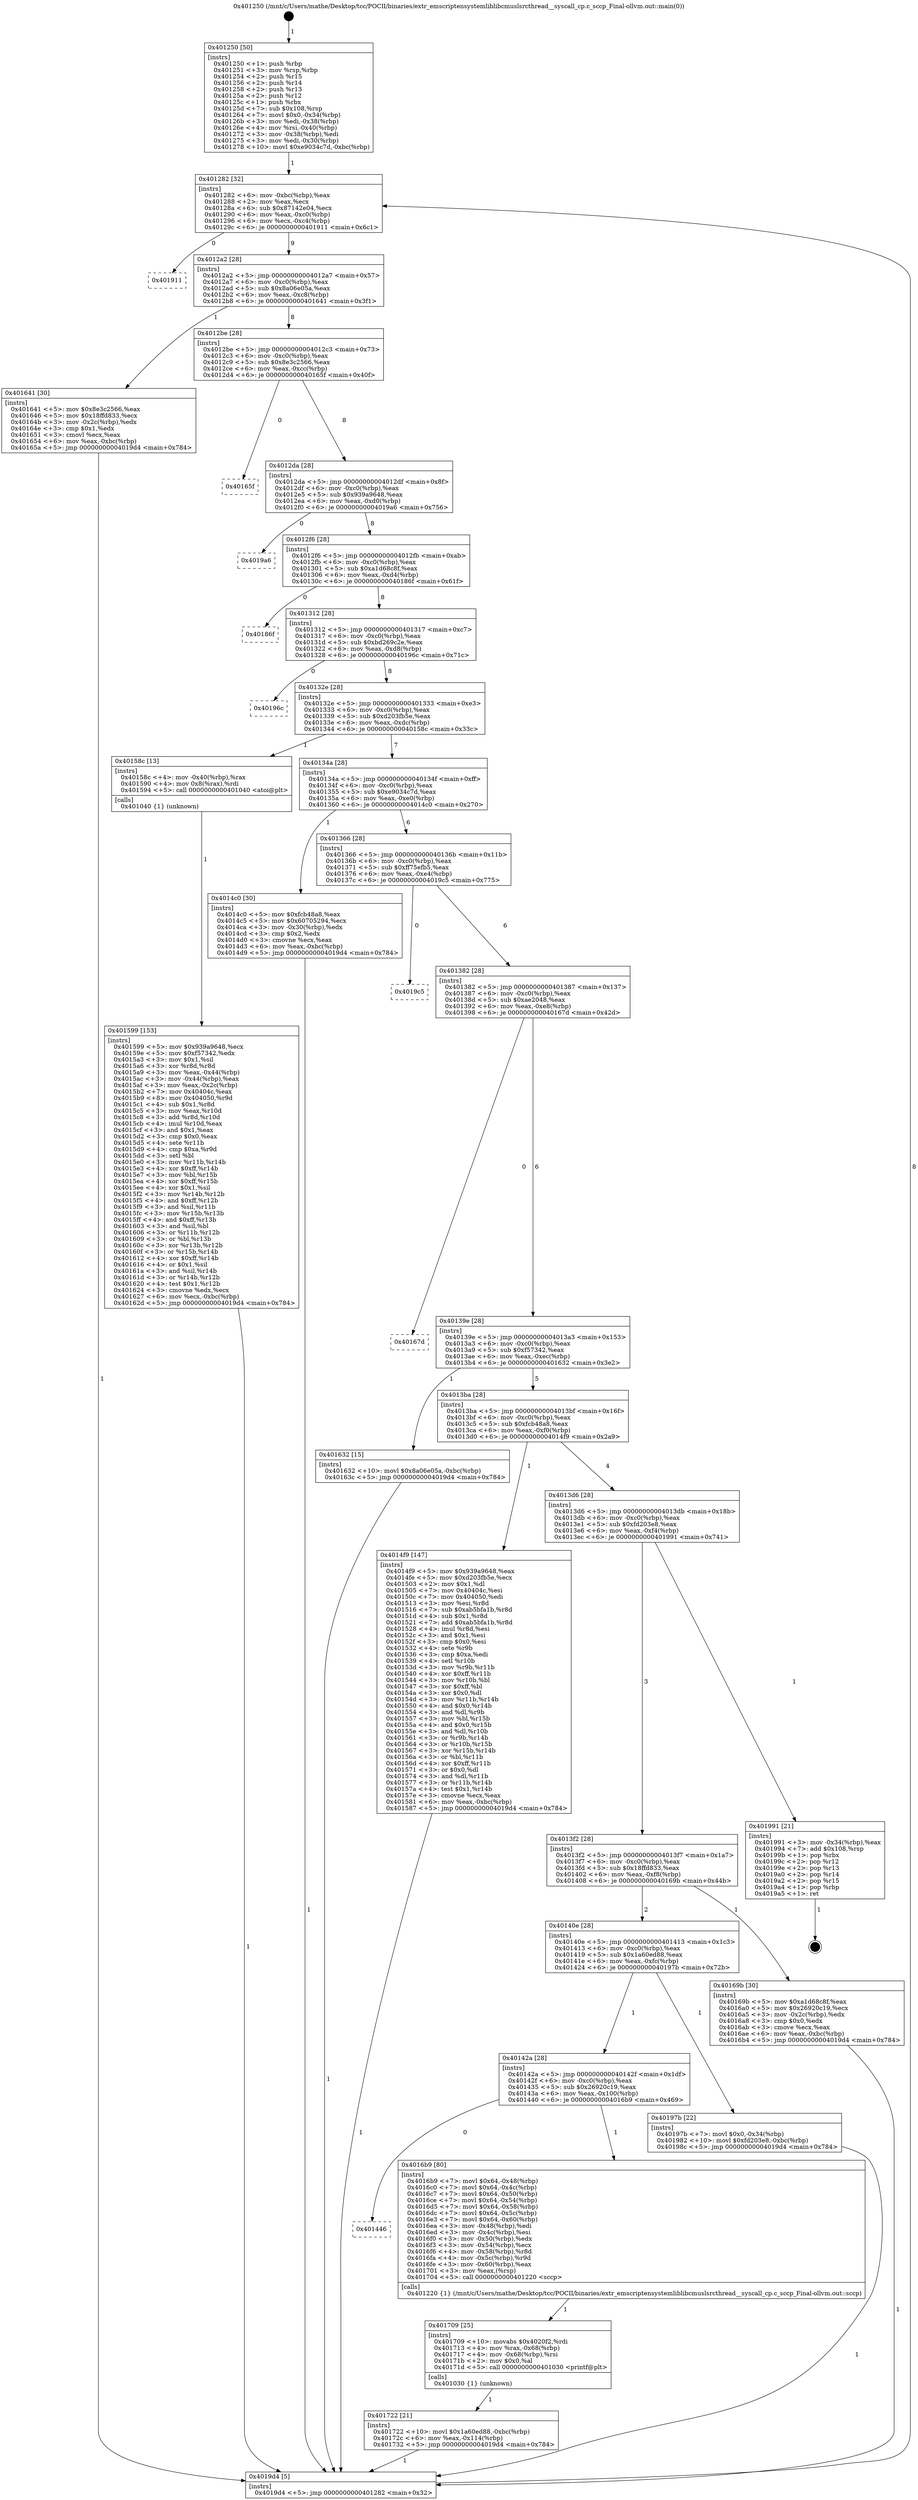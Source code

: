 digraph "0x401250" {
  label = "0x401250 (/mnt/c/Users/mathe/Desktop/tcc/POCII/binaries/extr_emscriptensystemliblibcmuslsrcthread__syscall_cp.c_sccp_Final-ollvm.out::main(0))"
  labelloc = "t"
  node[shape=record]

  Entry [label="",width=0.3,height=0.3,shape=circle,fillcolor=black,style=filled]
  "0x401282" [label="{
     0x401282 [32]\l
     | [instrs]\l
     &nbsp;&nbsp;0x401282 \<+6\>: mov -0xbc(%rbp),%eax\l
     &nbsp;&nbsp;0x401288 \<+2\>: mov %eax,%ecx\l
     &nbsp;&nbsp;0x40128a \<+6\>: sub $0x87142e04,%ecx\l
     &nbsp;&nbsp;0x401290 \<+6\>: mov %eax,-0xc0(%rbp)\l
     &nbsp;&nbsp;0x401296 \<+6\>: mov %ecx,-0xc4(%rbp)\l
     &nbsp;&nbsp;0x40129c \<+6\>: je 0000000000401911 \<main+0x6c1\>\l
  }"]
  "0x401911" [label="{
     0x401911\l
  }", style=dashed]
  "0x4012a2" [label="{
     0x4012a2 [28]\l
     | [instrs]\l
     &nbsp;&nbsp;0x4012a2 \<+5\>: jmp 00000000004012a7 \<main+0x57\>\l
     &nbsp;&nbsp;0x4012a7 \<+6\>: mov -0xc0(%rbp),%eax\l
     &nbsp;&nbsp;0x4012ad \<+5\>: sub $0x8a06e05a,%eax\l
     &nbsp;&nbsp;0x4012b2 \<+6\>: mov %eax,-0xc8(%rbp)\l
     &nbsp;&nbsp;0x4012b8 \<+6\>: je 0000000000401641 \<main+0x3f1\>\l
  }"]
  Exit [label="",width=0.3,height=0.3,shape=circle,fillcolor=black,style=filled,peripheries=2]
  "0x401641" [label="{
     0x401641 [30]\l
     | [instrs]\l
     &nbsp;&nbsp;0x401641 \<+5\>: mov $0x8e3c2566,%eax\l
     &nbsp;&nbsp;0x401646 \<+5\>: mov $0x18ffd833,%ecx\l
     &nbsp;&nbsp;0x40164b \<+3\>: mov -0x2c(%rbp),%edx\l
     &nbsp;&nbsp;0x40164e \<+3\>: cmp $0x1,%edx\l
     &nbsp;&nbsp;0x401651 \<+3\>: cmovl %ecx,%eax\l
     &nbsp;&nbsp;0x401654 \<+6\>: mov %eax,-0xbc(%rbp)\l
     &nbsp;&nbsp;0x40165a \<+5\>: jmp 00000000004019d4 \<main+0x784\>\l
  }"]
  "0x4012be" [label="{
     0x4012be [28]\l
     | [instrs]\l
     &nbsp;&nbsp;0x4012be \<+5\>: jmp 00000000004012c3 \<main+0x73\>\l
     &nbsp;&nbsp;0x4012c3 \<+6\>: mov -0xc0(%rbp),%eax\l
     &nbsp;&nbsp;0x4012c9 \<+5\>: sub $0x8e3c2566,%eax\l
     &nbsp;&nbsp;0x4012ce \<+6\>: mov %eax,-0xcc(%rbp)\l
     &nbsp;&nbsp;0x4012d4 \<+6\>: je 000000000040165f \<main+0x40f\>\l
  }"]
  "0x401722" [label="{
     0x401722 [21]\l
     | [instrs]\l
     &nbsp;&nbsp;0x401722 \<+10\>: movl $0x1a60ed88,-0xbc(%rbp)\l
     &nbsp;&nbsp;0x40172c \<+6\>: mov %eax,-0x114(%rbp)\l
     &nbsp;&nbsp;0x401732 \<+5\>: jmp 00000000004019d4 \<main+0x784\>\l
  }"]
  "0x40165f" [label="{
     0x40165f\l
  }", style=dashed]
  "0x4012da" [label="{
     0x4012da [28]\l
     | [instrs]\l
     &nbsp;&nbsp;0x4012da \<+5\>: jmp 00000000004012df \<main+0x8f\>\l
     &nbsp;&nbsp;0x4012df \<+6\>: mov -0xc0(%rbp),%eax\l
     &nbsp;&nbsp;0x4012e5 \<+5\>: sub $0x939a9648,%eax\l
     &nbsp;&nbsp;0x4012ea \<+6\>: mov %eax,-0xd0(%rbp)\l
     &nbsp;&nbsp;0x4012f0 \<+6\>: je 00000000004019a6 \<main+0x756\>\l
  }"]
  "0x401709" [label="{
     0x401709 [25]\l
     | [instrs]\l
     &nbsp;&nbsp;0x401709 \<+10\>: movabs $0x4020f2,%rdi\l
     &nbsp;&nbsp;0x401713 \<+4\>: mov %rax,-0x68(%rbp)\l
     &nbsp;&nbsp;0x401717 \<+4\>: mov -0x68(%rbp),%rsi\l
     &nbsp;&nbsp;0x40171b \<+2\>: mov $0x0,%al\l
     &nbsp;&nbsp;0x40171d \<+5\>: call 0000000000401030 \<printf@plt\>\l
     | [calls]\l
     &nbsp;&nbsp;0x401030 \{1\} (unknown)\l
  }"]
  "0x4019a6" [label="{
     0x4019a6\l
  }", style=dashed]
  "0x4012f6" [label="{
     0x4012f6 [28]\l
     | [instrs]\l
     &nbsp;&nbsp;0x4012f6 \<+5\>: jmp 00000000004012fb \<main+0xab\>\l
     &nbsp;&nbsp;0x4012fb \<+6\>: mov -0xc0(%rbp),%eax\l
     &nbsp;&nbsp;0x401301 \<+5\>: sub $0xa1d68c8f,%eax\l
     &nbsp;&nbsp;0x401306 \<+6\>: mov %eax,-0xd4(%rbp)\l
     &nbsp;&nbsp;0x40130c \<+6\>: je 000000000040186f \<main+0x61f\>\l
  }"]
  "0x401446" [label="{
     0x401446\l
  }", style=dashed]
  "0x40186f" [label="{
     0x40186f\l
  }", style=dashed]
  "0x401312" [label="{
     0x401312 [28]\l
     | [instrs]\l
     &nbsp;&nbsp;0x401312 \<+5\>: jmp 0000000000401317 \<main+0xc7\>\l
     &nbsp;&nbsp;0x401317 \<+6\>: mov -0xc0(%rbp),%eax\l
     &nbsp;&nbsp;0x40131d \<+5\>: sub $0xbd269c2e,%eax\l
     &nbsp;&nbsp;0x401322 \<+6\>: mov %eax,-0xd8(%rbp)\l
     &nbsp;&nbsp;0x401328 \<+6\>: je 000000000040196c \<main+0x71c\>\l
  }"]
  "0x4016b9" [label="{
     0x4016b9 [80]\l
     | [instrs]\l
     &nbsp;&nbsp;0x4016b9 \<+7\>: movl $0x64,-0x48(%rbp)\l
     &nbsp;&nbsp;0x4016c0 \<+7\>: movl $0x64,-0x4c(%rbp)\l
     &nbsp;&nbsp;0x4016c7 \<+7\>: movl $0x64,-0x50(%rbp)\l
     &nbsp;&nbsp;0x4016ce \<+7\>: movl $0x64,-0x54(%rbp)\l
     &nbsp;&nbsp;0x4016d5 \<+7\>: movl $0x64,-0x58(%rbp)\l
     &nbsp;&nbsp;0x4016dc \<+7\>: movl $0x64,-0x5c(%rbp)\l
     &nbsp;&nbsp;0x4016e3 \<+7\>: movl $0x64,-0x60(%rbp)\l
     &nbsp;&nbsp;0x4016ea \<+3\>: mov -0x48(%rbp),%edi\l
     &nbsp;&nbsp;0x4016ed \<+3\>: mov -0x4c(%rbp),%esi\l
     &nbsp;&nbsp;0x4016f0 \<+3\>: mov -0x50(%rbp),%edx\l
     &nbsp;&nbsp;0x4016f3 \<+3\>: mov -0x54(%rbp),%ecx\l
     &nbsp;&nbsp;0x4016f6 \<+4\>: mov -0x58(%rbp),%r8d\l
     &nbsp;&nbsp;0x4016fa \<+4\>: mov -0x5c(%rbp),%r9d\l
     &nbsp;&nbsp;0x4016fe \<+3\>: mov -0x60(%rbp),%eax\l
     &nbsp;&nbsp;0x401701 \<+3\>: mov %eax,(%rsp)\l
     &nbsp;&nbsp;0x401704 \<+5\>: call 0000000000401220 \<sccp\>\l
     | [calls]\l
     &nbsp;&nbsp;0x401220 \{1\} (/mnt/c/Users/mathe/Desktop/tcc/POCII/binaries/extr_emscriptensystemliblibcmuslsrcthread__syscall_cp.c_sccp_Final-ollvm.out::sccp)\l
  }"]
  "0x40196c" [label="{
     0x40196c\l
  }", style=dashed]
  "0x40132e" [label="{
     0x40132e [28]\l
     | [instrs]\l
     &nbsp;&nbsp;0x40132e \<+5\>: jmp 0000000000401333 \<main+0xe3\>\l
     &nbsp;&nbsp;0x401333 \<+6\>: mov -0xc0(%rbp),%eax\l
     &nbsp;&nbsp;0x401339 \<+5\>: sub $0xd203fb5e,%eax\l
     &nbsp;&nbsp;0x40133e \<+6\>: mov %eax,-0xdc(%rbp)\l
     &nbsp;&nbsp;0x401344 \<+6\>: je 000000000040158c \<main+0x33c\>\l
  }"]
  "0x40142a" [label="{
     0x40142a [28]\l
     | [instrs]\l
     &nbsp;&nbsp;0x40142a \<+5\>: jmp 000000000040142f \<main+0x1df\>\l
     &nbsp;&nbsp;0x40142f \<+6\>: mov -0xc0(%rbp),%eax\l
     &nbsp;&nbsp;0x401435 \<+5\>: sub $0x26920c19,%eax\l
     &nbsp;&nbsp;0x40143a \<+6\>: mov %eax,-0x100(%rbp)\l
     &nbsp;&nbsp;0x401440 \<+6\>: je 00000000004016b9 \<main+0x469\>\l
  }"]
  "0x40158c" [label="{
     0x40158c [13]\l
     | [instrs]\l
     &nbsp;&nbsp;0x40158c \<+4\>: mov -0x40(%rbp),%rax\l
     &nbsp;&nbsp;0x401590 \<+4\>: mov 0x8(%rax),%rdi\l
     &nbsp;&nbsp;0x401594 \<+5\>: call 0000000000401040 \<atoi@plt\>\l
     | [calls]\l
     &nbsp;&nbsp;0x401040 \{1\} (unknown)\l
  }"]
  "0x40134a" [label="{
     0x40134a [28]\l
     | [instrs]\l
     &nbsp;&nbsp;0x40134a \<+5\>: jmp 000000000040134f \<main+0xff\>\l
     &nbsp;&nbsp;0x40134f \<+6\>: mov -0xc0(%rbp),%eax\l
     &nbsp;&nbsp;0x401355 \<+5\>: sub $0xe9034c7d,%eax\l
     &nbsp;&nbsp;0x40135a \<+6\>: mov %eax,-0xe0(%rbp)\l
     &nbsp;&nbsp;0x401360 \<+6\>: je 00000000004014c0 \<main+0x270\>\l
  }"]
  "0x40197b" [label="{
     0x40197b [22]\l
     | [instrs]\l
     &nbsp;&nbsp;0x40197b \<+7\>: movl $0x0,-0x34(%rbp)\l
     &nbsp;&nbsp;0x401982 \<+10\>: movl $0xfd203e8,-0xbc(%rbp)\l
     &nbsp;&nbsp;0x40198c \<+5\>: jmp 00000000004019d4 \<main+0x784\>\l
  }"]
  "0x4014c0" [label="{
     0x4014c0 [30]\l
     | [instrs]\l
     &nbsp;&nbsp;0x4014c0 \<+5\>: mov $0xfcb48a8,%eax\l
     &nbsp;&nbsp;0x4014c5 \<+5\>: mov $0x60705294,%ecx\l
     &nbsp;&nbsp;0x4014ca \<+3\>: mov -0x30(%rbp),%edx\l
     &nbsp;&nbsp;0x4014cd \<+3\>: cmp $0x2,%edx\l
     &nbsp;&nbsp;0x4014d0 \<+3\>: cmovne %ecx,%eax\l
     &nbsp;&nbsp;0x4014d3 \<+6\>: mov %eax,-0xbc(%rbp)\l
     &nbsp;&nbsp;0x4014d9 \<+5\>: jmp 00000000004019d4 \<main+0x784\>\l
  }"]
  "0x401366" [label="{
     0x401366 [28]\l
     | [instrs]\l
     &nbsp;&nbsp;0x401366 \<+5\>: jmp 000000000040136b \<main+0x11b\>\l
     &nbsp;&nbsp;0x40136b \<+6\>: mov -0xc0(%rbp),%eax\l
     &nbsp;&nbsp;0x401371 \<+5\>: sub $0xff75efb5,%eax\l
     &nbsp;&nbsp;0x401376 \<+6\>: mov %eax,-0xe4(%rbp)\l
     &nbsp;&nbsp;0x40137c \<+6\>: je 00000000004019c5 \<main+0x775\>\l
  }"]
  "0x4019d4" [label="{
     0x4019d4 [5]\l
     | [instrs]\l
     &nbsp;&nbsp;0x4019d4 \<+5\>: jmp 0000000000401282 \<main+0x32\>\l
  }"]
  "0x401250" [label="{
     0x401250 [50]\l
     | [instrs]\l
     &nbsp;&nbsp;0x401250 \<+1\>: push %rbp\l
     &nbsp;&nbsp;0x401251 \<+3\>: mov %rsp,%rbp\l
     &nbsp;&nbsp;0x401254 \<+2\>: push %r15\l
     &nbsp;&nbsp;0x401256 \<+2\>: push %r14\l
     &nbsp;&nbsp;0x401258 \<+2\>: push %r13\l
     &nbsp;&nbsp;0x40125a \<+2\>: push %r12\l
     &nbsp;&nbsp;0x40125c \<+1\>: push %rbx\l
     &nbsp;&nbsp;0x40125d \<+7\>: sub $0x108,%rsp\l
     &nbsp;&nbsp;0x401264 \<+7\>: movl $0x0,-0x34(%rbp)\l
     &nbsp;&nbsp;0x40126b \<+3\>: mov %edi,-0x38(%rbp)\l
     &nbsp;&nbsp;0x40126e \<+4\>: mov %rsi,-0x40(%rbp)\l
     &nbsp;&nbsp;0x401272 \<+3\>: mov -0x38(%rbp),%edi\l
     &nbsp;&nbsp;0x401275 \<+3\>: mov %edi,-0x30(%rbp)\l
     &nbsp;&nbsp;0x401278 \<+10\>: movl $0xe9034c7d,-0xbc(%rbp)\l
  }"]
  "0x40140e" [label="{
     0x40140e [28]\l
     | [instrs]\l
     &nbsp;&nbsp;0x40140e \<+5\>: jmp 0000000000401413 \<main+0x1c3\>\l
     &nbsp;&nbsp;0x401413 \<+6\>: mov -0xc0(%rbp),%eax\l
     &nbsp;&nbsp;0x401419 \<+5\>: sub $0x1a60ed88,%eax\l
     &nbsp;&nbsp;0x40141e \<+6\>: mov %eax,-0xfc(%rbp)\l
     &nbsp;&nbsp;0x401424 \<+6\>: je 000000000040197b \<main+0x72b\>\l
  }"]
  "0x4019c5" [label="{
     0x4019c5\l
  }", style=dashed]
  "0x401382" [label="{
     0x401382 [28]\l
     | [instrs]\l
     &nbsp;&nbsp;0x401382 \<+5\>: jmp 0000000000401387 \<main+0x137\>\l
     &nbsp;&nbsp;0x401387 \<+6\>: mov -0xc0(%rbp),%eax\l
     &nbsp;&nbsp;0x40138d \<+5\>: sub $0xae2048,%eax\l
     &nbsp;&nbsp;0x401392 \<+6\>: mov %eax,-0xe8(%rbp)\l
     &nbsp;&nbsp;0x401398 \<+6\>: je 000000000040167d \<main+0x42d\>\l
  }"]
  "0x40169b" [label="{
     0x40169b [30]\l
     | [instrs]\l
     &nbsp;&nbsp;0x40169b \<+5\>: mov $0xa1d68c8f,%eax\l
     &nbsp;&nbsp;0x4016a0 \<+5\>: mov $0x26920c19,%ecx\l
     &nbsp;&nbsp;0x4016a5 \<+3\>: mov -0x2c(%rbp),%edx\l
     &nbsp;&nbsp;0x4016a8 \<+3\>: cmp $0x0,%edx\l
     &nbsp;&nbsp;0x4016ab \<+3\>: cmove %ecx,%eax\l
     &nbsp;&nbsp;0x4016ae \<+6\>: mov %eax,-0xbc(%rbp)\l
     &nbsp;&nbsp;0x4016b4 \<+5\>: jmp 00000000004019d4 \<main+0x784\>\l
  }"]
  "0x40167d" [label="{
     0x40167d\l
  }", style=dashed]
  "0x40139e" [label="{
     0x40139e [28]\l
     | [instrs]\l
     &nbsp;&nbsp;0x40139e \<+5\>: jmp 00000000004013a3 \<main+0x153\>\l
     &nbsp;&nbsp;0x4013a3 \<+6\>: mov -0xc0(%rbp),%eax\l
     &nbsp;&nbsp;0x4013a9 \<+5\>: sub $0xf57342,%eax\l
     &nbsp;&nbsp;0x4013ae \<+6\>: mov %eax,-0xec(%rbp)\l
     &nbsp;&nbsp;0x4013b4 \<+6\>: je 0000000000401632 \<main+0x3e2\>\l
  }"]
  "0x4013f2" [label="{
     0x4013f2 [28]\l
     | [instrs]\l
     &nbsp;&nbsp;0x4013f2 \<+5\>: jmp 00000000004013f7 \<main+0x1a7\>\l
     &nbsp;&nbsp;0x4013f7 \<+6\>: mov -0xc0(%rbp),%eax\l
     &nbsp;&nbsp;0x4013fd \<+5\>: sub $0x18ffd833,%eax\l
     &nbsp;&nbsp;0x401402 \<+6\>: mov %eax,-0xf8(%rbp)\l
     &nbsp;&nbsp;0x401408 \<+6\>: je 000000000040169b \<main+0x44b\>\l
  }"]
  "0x401632" [label="{
     0x401632 [15]\l
     | [instrs]\l
     &nbsp;&nbsp;0x401632 \<+10\>: movl $0x8a06e05a,-0xbc(%rbp)\l
     &nbsp;&nbsp;0x40163c \<+5\>: jmp 00000000004019d4 \<main+0x784\>\l
  }"]
  "0x4013ba" [label="{
     0x4013ba [28]\l
     | [instrs]\l
     &nbsp;&nbsp;0x4013ba \<+5\>: jmp 00000000004013bf \<main+0x16f\>\l
     &nbsp;&nbsp;0x4013bf \<+6\>: mov -0xc0(%rbp),%eax\l
     &nbsp;&nbsp;0x4013c5 \<+5\>: sub $0xfcb48a8,%eax\l
     &nbsp;&nbsp;0x4013ca \<+6\>: mov %eax,-0xf0(%rbp)\l
     &nbsp;&nbsp;0x4013d0 \<+6\>: je 00000000004014f9 \<main+0x2a9\>\l
  }"]
  "0x401991" [label="{
     0x401991 [21]\l
     | [instrs]\l
     &nbsp;&nbsp;0x401991 \<+3\>: mov -0x34(%rbp),%eax\l
     &nbsp;&nbsp;0x401994 \<+7\>: add $0x108,%rsp\l
     &nbsp;&nbsp;0x40199b \<+1\>: pop %rbx\l
     &nbsp;&nbsp;0x40199c \<+2\>: pop %r12\l
     &nbsp;&nbsp;0x40199e \<+2\>: pop %r13\l
     &nbsp;&nbsp;0x4019a0 \<+2\>: pop %r14\l
     &nbsp;&nbsp;0x4019a2 \<+2\>: pop %r15\l
     &nbsp;&nbsp;0x4019a4 \<+1\>: pop %rbp\l
     &nbsp;&nbsp;0x4019a5 \<+1\>: ret\l
  }"]
  "0x4014f9" [label="{
     0x4014f9 [147]\l
     | [instrs]\l
     &nbsp;&nbsp;0x4014f9 \<+5\>: mov $0x939a9648,%eax\l
     &nbsp;&nbsp;0x4014fe \<+5\>: mov $0xd203fb5e,%ecx\l
     &nbsp;&nbsp;0x401503 \<+2\>: mov $0x1,%dl\l
     &nbsp;&nbsp;0x401505 \<+7\>: mov 0x40404c,%esi\l
     &nbsp;&nbsp;0x40150c \<+7\>: mov 0x404050,%edi\l
     &nbsp;&nbsp;0x401513 \<+3\>: mov %esi,%r8d\l
     &nbsp;&nbsp;0x401516 \<+7\>: sub $0xab5bfa1b,%r8d\l
     &nbsp;&nbsp;0x40151d \<+4\>: sub $0x1,%r8d\l
     &nbsp;&nbsp;0x401521 \<+7\>: add $0xab5bfa1b,%r8d\l
     &nbsp;&nbsp;0x401528 \<+4\>: imul %r8d,%esi\l
     &nbsp;&nbsp;0x40152c \<+3\>: and $0x1,%esi\l
     &nbsp;&nbsp;0x40152f \<+3\>: cmp $0x0,%esi\l
     &nbsp;&nbsp;0x401532 \<+4\>: sete %r9b\l
     &nbsp;&nbsp;0x401536 \<+3\>: cmp $0xa,%edi\l
     &nbsp;&nbsp;0x401539 \<+4\>: setl %r10b\l
     &nbsp;&nbsp;0x40153d \<+3\>: mov %r9b,%r11b\l
     &nbsp;&nbsp;0x401540 \<+4\>: xor $0xff,%r11b\l
     &nbsp;&nbsp;0x401544 \<+3\>: mov %r10b,%bl\l
     &nbsp;&nbsp;0x401547 \<+3\>: xor $0xff,%bl\l
     &nbsp;&nbsp;0x40154a \<+3\>: xor $0x0,%dl\l
     &nbsp;&nbsp;0x40154d \<+3\>: mov %r11b,%r14b\l
     &nbsp;&nbsp;0x401550 \<+4\>: and $0x0,%r14b\l
     &nbsp;&nbsp;0x401554 \<+3\>: and %dl,%r9b\l
     &nbsp;&nbsp;0x401557 \<+3\>: mov %bl,%r15b\l
     &nbsp;&nbsp;0x40155a \<+4\>: and $0x0,%r15b\l
     &nbsp;&nbsp;0x40155e \<+3\>: and %dl,%r10b\l
     &nbsp;&nbsp;0x401561 \<+3\>: or %r9b,%r14b\l
     &nbsp;&nbsp;0x401564 \<+3\>: or %r10b,%r15b\l
     &nbsp;&nbsp;0x401567 \<+3\>: xor %r15b,%r14b\l
     &nbsp;&nbsp;0x40156a \<+3\>: or %bl,%r11b\l
     &nbsp;&nbsp;0x40156d \<+4\>: xor $0xff,%r11b\l
     &nbsp;&nbsp;0x401571 \<+3\>: or $0x0,%dl\l
     &nbsp;&nbsp;0x401574 \<+3\>: and %dl,%r11b\l
     &nbsp;&nbsp;0x401577 \<+3\>: or %r11b,%r14b\l
     &nbsp;&nbsp;0x40157a \<+4\>: test $0x1,%r14b\l
     &nbsp;&nbsp;0x40157e \<+3\>: cmovne %ecx,%eax\l
     &nbsp;&nbsp;0x401581 \<+6\>: mov %eax,-0xbc(%rbp)\l
     &nbsp;&nbsp;0x401587 \<+5\>: jmp 00000000004019d4 \<main+0x784\>\l
  }"]
  "0x4013d6" [label="{
     0x4013d6 [28]\l
     | [instrs]\l
     &nbsp;&nbsp;0x4013d6 \<+5\>: jmp 00000000004013db \<main+0x18b\>\l
     &nbsp;&nbsp;0x4013db \<+6\>: mov -0xc0(%rbp),%eax\l
     &nbsp;&nbsp;0x4013e1 \<+5\>: sub $0xfd203e8,%eax\l
     &nbsp;&nbsp;0x4013e6 \<+6\>: mov %eax,-0xf4(%rbp)\l
     &nbsp;&nbsp;0x4013ec \<+6\>: je 0000000000401991 \<main+0x741\>\l
  }"]
  "0x401599" [label="{
     0x401599 [153]\l
     | [instrs]\l
     &nbsp;&nbsp;0x401599 \<+5\>: mov $0x939a9648,%ecx\l
     &nbsp;&nbsp;0x40159e \<+5\>: mov $0xf57342,%edx\l
     &nbsp;&nbsp;0x4015a3 \<+3\>: mov $0x1,%sil\l
     &nbsp;&nbsp;0x4015a6 \<+3\>: xor %r8d,%r8d\l
     &nbsp;&nbsp;0x4015a9 \<+3\>: mov %eax,-0x44(%rbp)\l
     &nbsp;&nbsp;0x4015ac \<+3\>: mov -0x44(%rbp),%eax\l
     &nbsp;&nbsp;0x4015af \<+3\>: mov %eax,-0x2c(%rbp)\l
     &nbsp;&nbsp;0x4015b2 \<+7\>: mov 0x40404c,%eax\l
     &nbsp;&nbsp;0x4015b9 \<+8\>: mov 0x404050,%r9d\l
     &nbsp;&nbsp;0x4015c1 \<+4\>: sub $0x1,%r8d\l
     &nbsp;&nbsp;0x4015c5 \<+3\>: mov %eax,%r10d\l
     &nbsp;&nbsp;0x4015c8 \<+3\>: add %r8d,%r10d\l
     &nbsp;&nbsp;0x4015cb \<+4\>: imul %r10d,%eax\l
     &nbsp;&nbsp;0x4015cf \<+3\>: and $0x1,%eax\l
     &nbsp;&nbsp;0x4015d2 \<+3\>: cmp $0x0,%eax\l
     &nbsp;&nbsp;0x4015d5 \<+4\>: sete %r11b\l
     &nbsp;&nbsp;0x4015d9 \<+4\>: cmp $0xa,%r9d\l
     &nbsp;&nbsp;0x4015dd \<+3\>: setl %bl\l
     &nbsp;&nbsp;0x4015e0 \<+3\>: mov %r11b,%r14b\l
     &nbsp;&nbsp;0x4015e3 \<+4\>: xor $0xff,%r14b\l
     &nbsp;&nbsp;0x4015e7 \<+3\>: mov %bl,%r15b\l
     &nbsp;&nbsp;0x4015ea \<+4\>: xor $0xff,%r15b\l
     &nbsp;&nbsp;0x4015ee \<+4\>: xor $0x1,%sil\l
     &nbsp;&nbsp;0x4015f2 \<+3\>: mov %r14b,%r12b\l
     &nbsp;&nbsp;0x4015f5 \<+4\>: and $0xff,%r12b\l
     &nbsp;&nbsp;0x4015f9 \<+3\>: and %sil,%r11b\l
     &nbsp;&nbsp;0x4015fc \<+3\>: mov %r15b,%r13b\l
     &nbsp;&nbsp;0x4015ff \<+4\>: and $0xff,%r13b\l
     &nbsp;&nbsp;0x401603 \<+3\>: and %sil,%bl\l
     &nbsp;&nbsp;0x401606 \<+3\>: or %r11b,%r12b\l
     &nbsp;&nbsp;0x401609 \<+3\>: or %bl,%r13b\l
     &nbsp;&nbsp;0x40160c \<+3\>: xor %r13b,%r12b\l
     &nbsp;&nbsp;0x40160f \<+3\>: or %r15b,%r14b\l
     &nbsp;&nbsp;0x401612 \<+4\>: xor $0xff,%r14b\l
     &nbsp;&nbsp;0x401616 \<+4\>: or $0x1,%sil\l
     &nbsp;&nbsp;0x40161a \<+3\>: and %sil,%r14b\l
     &nbsp;&nbsp;0x40161d \<+3\>: or %r14b,%r12b\l
     &nbsp;&nbsp;0x401620 \<+4\>: test $0x1,%r12b\l
     &nbsp;&nbsp;0x401624 \<+3\>: cmovne %edx,%ecx\l
     &nbsp;&nbsp;0x401627 \<+6\>: mov %ecx,-0xbc(%rbp)\l
     &nbsp;&nbsp;0x40162d \<+5\>: jmp 00000000004019d4 \<main+0x784\>\l
  }"]
  Entry -> "0x401250" [label=" 1"]
  "0x401282" -> "0x401911" [label=" 0"]
  "0x401282" -> "0x4012a2" [label=" 9"]
  "0x401991" -> Exit [label=" 1"]
  "0x4012a2" -> "0x401641" [label=" 1"]
  "0x4012a2" -> "0x4012be" [label=" 8"]
  "0x40197b" -> "0x4019d4" [label=" 1"]
  "0x4012be" -> "0x40165f" [label=" 0"]
  "0x4012be" -> "0x4012da" [label=" 8"]
  "0x401722" -> "0x4019d4" [label=" 1"]
  "0x4012da" -> "0x4019a6" [label=" 0"]
  "0x4012da" -> "0x4012f6" [label=" 8"]
  "0x401709" -> "0x401722" [label=" 1"]
  "0x4012f6" -> "0x40186f" [label=" 0"]
  "0x4012f6" -> "0x401312" [label=" 8"]
  "0x4016b9" -> "0x401709" [label=" 1"]
  "0x401312" -> "0x40196c" [label=" 0"]
  "0x401312" -> "0x40132e" [label=" 8"]
  "0x40142a" -> "0x401446" [label=" 0"]
  "0x40132e" -> "0x40158c" [label=" 1"]
  "0x40132e" -> "0x40134a" [label=" 7"]
  "0x40142a" -> "0x4016b9" [label=" 1"]
  "0x40134a" -> "0x4014c0" [label=" 1"]
  "0x40134a" -> "0x401366" [label=" 6"]
  "0x4014c0" -> "0x4019d4" [label=" 1"]
  "0x401250" -> "0x401282" [label=" 1"]
  "0x4019d4" -> "0x401282" [label=" 8"]
  "0x40140e" -> "0x40142a" [label=" 1"]
  "0x401366" -> "0x4019c5" [label=" 0"]
  "0x401366" -> "0x401382" [label=" 6"]
  "0x40140e" -> "0x40197b" [label=" 1"]
  "0x401382" -> "0x40167d" [label=" 0"]
  "0x401382" -> "0x40139e" [label=" 6"]
  "0x40169b" -> "0x4019d4" [label=" 1"]
  "0x40139e" -> "0x401632" [label=" 1"]
  "0x40139e" -> "0x4013ba" [label=" 5"]
  "0x4013f2" -> "0x40169b" [label=" 1"]
  "0x4013ba" -> "0x4014f9" [label=" 1"]
  "0x4013ba" -> "0x4013d6" [label=" 4"]
  "0x4014f9" -> "0x4019d4" [label=" 1"]
  "0x40158c" -> "0x401599" [label=" 1"]
  "0x401599" -> "0x4019d4" [label=" 1"]
  "0x401632" -> "0x4019d4" [label=" 1"]
  "0x401641" -> "0x4019d4" [label=" 1"]
  "0x4013f2" -> "0x40140e" [label=" 2"]
  "0x4013d6" -> "0x401991" [label=" 1"]
  "0x4013d6" -> "0x4013f2" [label=" 3"]
}
